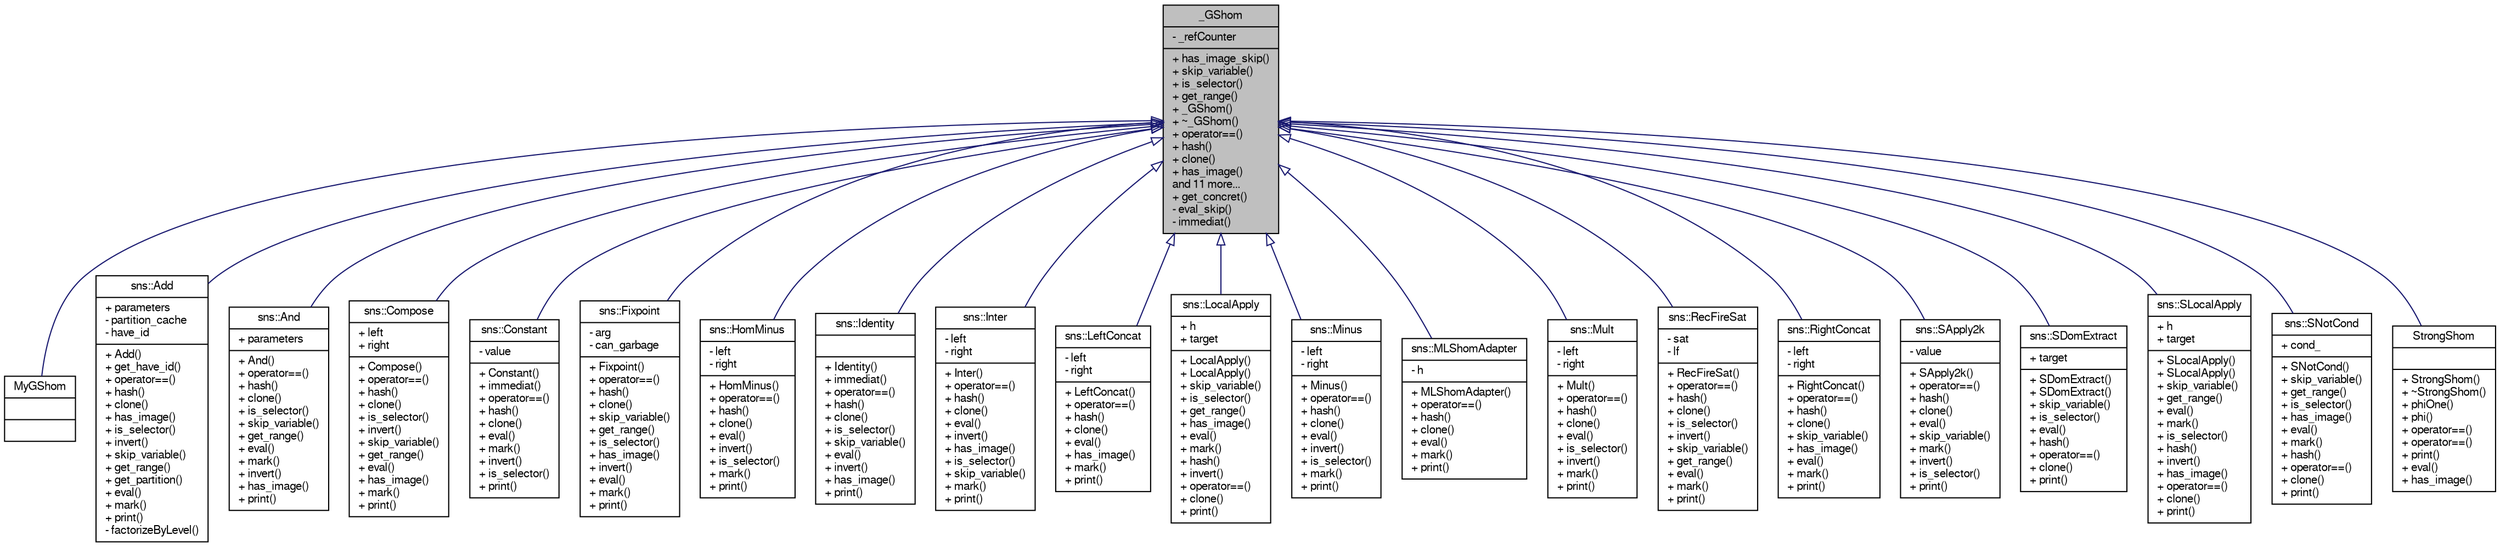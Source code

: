 digraph "_GShom"
{
  edge [fontname="FreeSans",fontsize="10",labelfontname="FreeSans",labelfontsize="10"];
  node [fontname="FreeSans",fontsize="10",shape=record];
  Node1 [label="{_GShom\n|- _refCounter\l|+ has_image_skip()\l+ skip_variable()\l+ is_selector()\l+ get_range()\l+ _GShom()\l+ ~_GShom()\l+ operator==()\l+ hash()\l+ clone()\l+ has_image()\land 11 more...\l+ get_concret()\l- eval_skip()\l- immediat()\l}",height=0.2,width=0.4,color="black", fillcolor="grey75", style="filled" fontcolor="black"];
  Node1 -> Node2 [dir="back",color="midnightblue",fontsize="10",style="solid",arrowtail="onormal",fontname="FreeSans"];
  Node2 [label="{MyGShom\n||}",height=0.2,width=0.4,color="black", fillcolor="white", style="filled",URL="$classMyGShom.html"];
  Node1 -> Node3 [dir="back",color="midnightblue",fontsize="10",style="solid",arrowtail="onormal",fontname="FreeSans"];
  Node3 [label="{sns::Add\n|+ parameters\l- partition_cache\l- have_id\l|+ Add()\l+ get_have_id()\l+ operator==()\l+ hash()\l+ clone()\l+ has_image()\l+ is_selector()\l+ invert()\l+ skip_variable()\l+ get_range()\l+ get_partition()\l+ eval()\l+ mark()\l+ print()\l- factorizeByLevel()\l}",height=0.2,width=0.4,color="black", fillcolor="white", style="filled",URL="$classsns_1_1Add.html"];
  Node1 -> Node4 [dir="back",color="midnightblue",fontsize="10",style="solid",arrowtail="onormal",fontname="FreeSans"];
  Node4 [label="{sns::And\n|+ parameters\l|+ And()\l+ operator==()\l+ hash()\l+ clone()\l+ is_selector()\l+ skip_variable()\l+ get_range()\l+ eval()\l+ mark()\l+ invert()\l+ has_image()\l+ print()\l}",height=0.2,width=0.4,color="black", fillcolor="white", style="filled",URL="$classsns_1_1And.html",tooltip="A commutative composition of n homomorphisms. "];
  Node1 -> Node5 [dir="back",color="midnightblue",fontsize="10",style="solid",arrowtail="onormal",fontname="FreeSans"];
  Node5 [label="{sns::Compose\n|+ left\l+ right\l|+ Compose()\l+ operator==()\l+ hash()\l+ clone()\l+ is_selector()\l+ invert()\l+ skip_variable()\l+ get_range()\l+ eval()\l+ has_image()\l+ mark()\l+ print()\l}",height=0.2,width=0.4,color="black", fillcolor="white", style="filled",URL="$classsns_1_1Compose.html"];
  Node1 -> Node6 [dir="back",color="midnightblue",fontsize="10",style="solid",arrowtail="onormal",fontname="FreeSans"];
  Node6 [label="{sns::Constant\n|- value\l|+ Constant()\l+ immediat()\l+ operator==()\l+ hash()\l+ clone()\l+ eval()\l+ mark()\l+ invert()\l+ is_selector()\l+ print()\l}",height=0.2,width=0.4,color="black", fillcolor="white", style="filled",URL="$classsns_1_1Constant.html"];
  Node1 -> Node7 [dir="back",color="midnightblue",fontsize="10",style="solid",arrowtail="onormal",fontname="FreeSans"];
  Node7 [label="{sns::Fixpoint\n|- arg\l- can_garbage\l|+ Fixpoint()\l+ operator==()\l+ hash()\l+ clone()\l+ skip_variable()\l+ get_range()\l+ is_selector()\l+ has_image()\l+ invert()\l+ eval()\l+ mark()\l+ print()\l}",height=0.2,width=0.4,color="black", fillcolor="white", style="filled",URL="$classsns_1_1Fixpoint.html"];
  Node1 -> Node8 [dir="back",color="midnightblue",fontsize="10",style="solid",arrowtail="onormal",fontname="FreeSans"];
  Node8 [label="{sns::HomMinus\n|- left\l- right\l|+ HomMinus()\l+ operator==()\l+ hash()\l+ clone()\l+ eval()\l+ invert()\l+ is_selector()\l+ mark()\l+ print()\l}",height=0.2,width=0.4,color="black", fillcolor="white", style="filled",URL="$classsns_1_1HomMinus.html"];
  Node1 -> Node9 [dir="back",color="midnightblue",fontsize="10",style="solid",arrowtail="onormal",fontname="FreeSans"];
  Node9 [label="{sns::Identity\n||+ Identity()\l+ immediat()\l+ operator==()\l+ hash()\l+ clone()\l+ is_selector()\l+ skip_variable()\l+ eval()\l+ invert()\l+ has_image()\l+ print()\l}",height=0.2,width=0.4,color="black", fillcolor="white", style="filled",URL="$classsns_1_1Identity.html"];
  Node1 -> Node10 [dir="back",color="midnightblue",fontsize="10",style="solid",arrowtail="onormal",fontname="FreeSans"];
  Node10 [label="{sns::Inter\n|- left\l- right\l|+ Inter()\l+ operator==()\l+ hash()\l+ clone()\l+ eval()\l+ invert()\l+ has_image()\l+ is_selector()\l+ skip_variable()\l+ mark()\l+ print()\l}",height=0.2,width=0.4,color="black", fillcolor="white", style="filled",URL="$classsns_1_1Inter.html"];
  Node1 -> Node11 [dir="back",color="midnightblue",fontsize="10",style="solid",arrowtail="onormal",fontname="FreeSans"];
  Node11 [label="{sns::LeftConcat\n|- left\l- right\l|+ LeftConcat()\l+ operator==()\l+ hash()\l+ clone()\l+ eval()\l+ has_image()\l+ mark()\l+ print()\l}",height=0.2,width=0.4,color="black", fillcolor="white", style="filled",URL="$classsns_1_1LeftConcat.html"];
  Node1 -> Node12 [dir="back",color="midnightblue",fontsize="10",style="solid",arrowtail="onormal",fontname="FreeSans"];
  Node12 [label="{sns::LocalApply\n|+ h\l+ target\l|+ LocalApply()\l+ LocalApply()\l+ skip_variable()\l+ is_selector()\l+ get_range()\l+ has_image()\l+ eval()\l+ mark()\l+ hash()\l+ invert()\l+ operator==()\l+ clone()\l+ print()\l}",height=0.2,width=0.4,color="black", fillcolor="white", style="filled",URL="$classsns_1_1LocalApply.html"];
  Node1 -> Node13 [dir="back",color="midnightblue",fontsize="10",style="solid",arrowtail="onormal",fontname="FreeSans"];
  Node13 [label="{sns::Minus\n|- left\l- right\l|+ Minus()\l+ operator==()\l+ hash()\l+ clone()\l+ eval()\l+ invert()\l+ is_selector()\l+ mark()\l+ print()\l}",height=0.2,width=0.4,color="black", fillcolor="white", style="filled",URL="$classsns_1_1Minus.html"];
  Node1 -> Node14 [dir="back",color="midnightblue",fontsize="10",style="solid",arrowtail="onormal",fontname="FreeSans"];
  Node14 [label="{sns::MLShomAdapter\n|- h\l|+ MLShomAdapter()\l+ operator==()\l+ hash()\l+ clone()\l+ eval()\l+ mark()\l+ print()\l}",height=0.2,width=0.4,color="black", fillcolor="white", style="filled",URL="$classsns_1_1MLShomAdapter.html"];
  Node1 -> Node15 [dir="back",color="midnightblue",fontsize="10",style="solid",arrowtail="onormal",fontname="FreeSans"];
  Node15 [label="{sns::Mult\n|- left\l- right\l|+ Mult()\l+ operator==()\l+ hash()\l+ clone()\l+ eval()\l+ is_selector()\l+ invert()\l+ mark()\l+ print()\l}",height=0.2,width=0.4,color="black", fillcolor="white", style="filled",URL="$classsns_1_1Mult.html"];
  Node1 -> Node16 [dir="back",color="midnightblue",fontsize="10",style="solid",arrowtail="onormal",fontname="FreeSans"];
  Node16 [label="{sns::RecFireSat\n|- sat\l- lf\l|+ RecFireSat()\l+ operator==()\l+ hash()\l+ clone()\l+ is_selector()\l+ invert()\l+ skip_variable()\l+ get_range()\l+ eval()\l+ mark()\l+ print()\l}",height=0.2,width=0.4,color="black", fillcolor="white", style="filled",URL="$classsns_1_1RecFireSat.html"];
  Node1 -> Node17 [dir="back",color="midnightblue",fontsize="10",style="solid",arrowtail="onormal",fontname="FreeSans"];
  Node17 [label="{sns::RightConcat\n|- left\l- right\l|+ RightConcat()\l+ operator==()\l+ hash()\l+ clone()\l+ skip_variable()\l+ has_image()\l+ eval()\l+ mark()\l+ print()\l}",height=0.2,width=0.4,color="black", fillcolor="white", style="filled",URL="$classsns_1_1RightConcat.html"];
  Node1 -> Node18 [dir="back",color="midnightblue",fontsize="10",style="solid",arrowtail="onormal",fontname="FreeSans"];
  Node18 [label="{sns::SApply2k\n|- value\l|+ SApply2k()\l+ operator==()\l+ hash()\l+ clone()\l+ eval()\l+ skip_variable()\l+ mark()\l+ invert()\l+ is_selector()\l+ print()\l}",height=0.2,width=0.4,color="black", fillcolor="white", style="filled",URL="$classsns_1_1SApply2k.html"];
  Node1 -> Node19 [dir="back",color="midnightblue",fontsize="10",style="solid",arrowtail="onormal",fontname="FreeSans"];
  Node19 [label="{sns::SDomExtract\n|+ target\l|+ SDomExtract()\l+ SDomExtract()\l+ skip_variable()\l+ is_selector()\l+ eval()\l+ hash()\l+ operator==()\l+ clone()\l+ print()\l}",height=0.2,width=0.4,color="black", fillcolor="white", style="filled",URL="$classsns_1_1SDomExtract.html",tooltip="Extractor of variable domains for invert computations. "];
  Node1 -> Node20 [dir="back",color="midnightblue",fontsize="10",style="solid",arrowtail="onormal",fontname="FreeSans"];
  Node20 [label="{sns::SLocalApply\n|+ h\l+ target\l|+ SLocalApply()\l+ SLocalApply()\l+ skip_variable()\l+ get_range()\l+ eval()\l+ mark()\l+ is_selector()\l+ hash()\l+ invert()\l+ has_image()\l+ operator==()\l+ clone()\l+ print()\l}",height=0.2,width=0.4,color="black", fillcolor="white", style="filled",URL="$classsns_1_1SLocalApply.html"];
  Node1 -> Node21 [dir="back",color="midnightblue",fontsize="10",style="solid",arrowtail="onormal",fontname="FreeSans"];
  Node21 [label="{sns::SNotCond\n|+ cond_\l|+ SNotCond()\l+ skip_variable()\l+ get_range()\l+ is_selector()\l+ has_image()\l+ eval()\l+ mark()\l+ hash()\l+ operator==()\l+ clone()\l+ print()\l}",height=0.2,width=0.4,color="black", fillcolor="white", style="filled",URL="$classsns_1_1SNotCond.html"];
  Node1 -> Node22 [dir="back",color="midnightblue",fontsize="10",style="solid",arrowtail="onormal",fontname="FreeSans"];
  Node22 [label="{StrongShom\n||+ StrongShom()\l+ ~StrongShom()\l+ phiOne()\l+ phi()\l+ operator==()\l+ operator==()\l+ print()\l+ eval()\l+ has_image()\l}",height=0.2,width=0.4,color="black", fillcolor="white", style="filled",URL="$classStrongShom.html",tooltip="The abstract base class for user defined operations. "];
}
